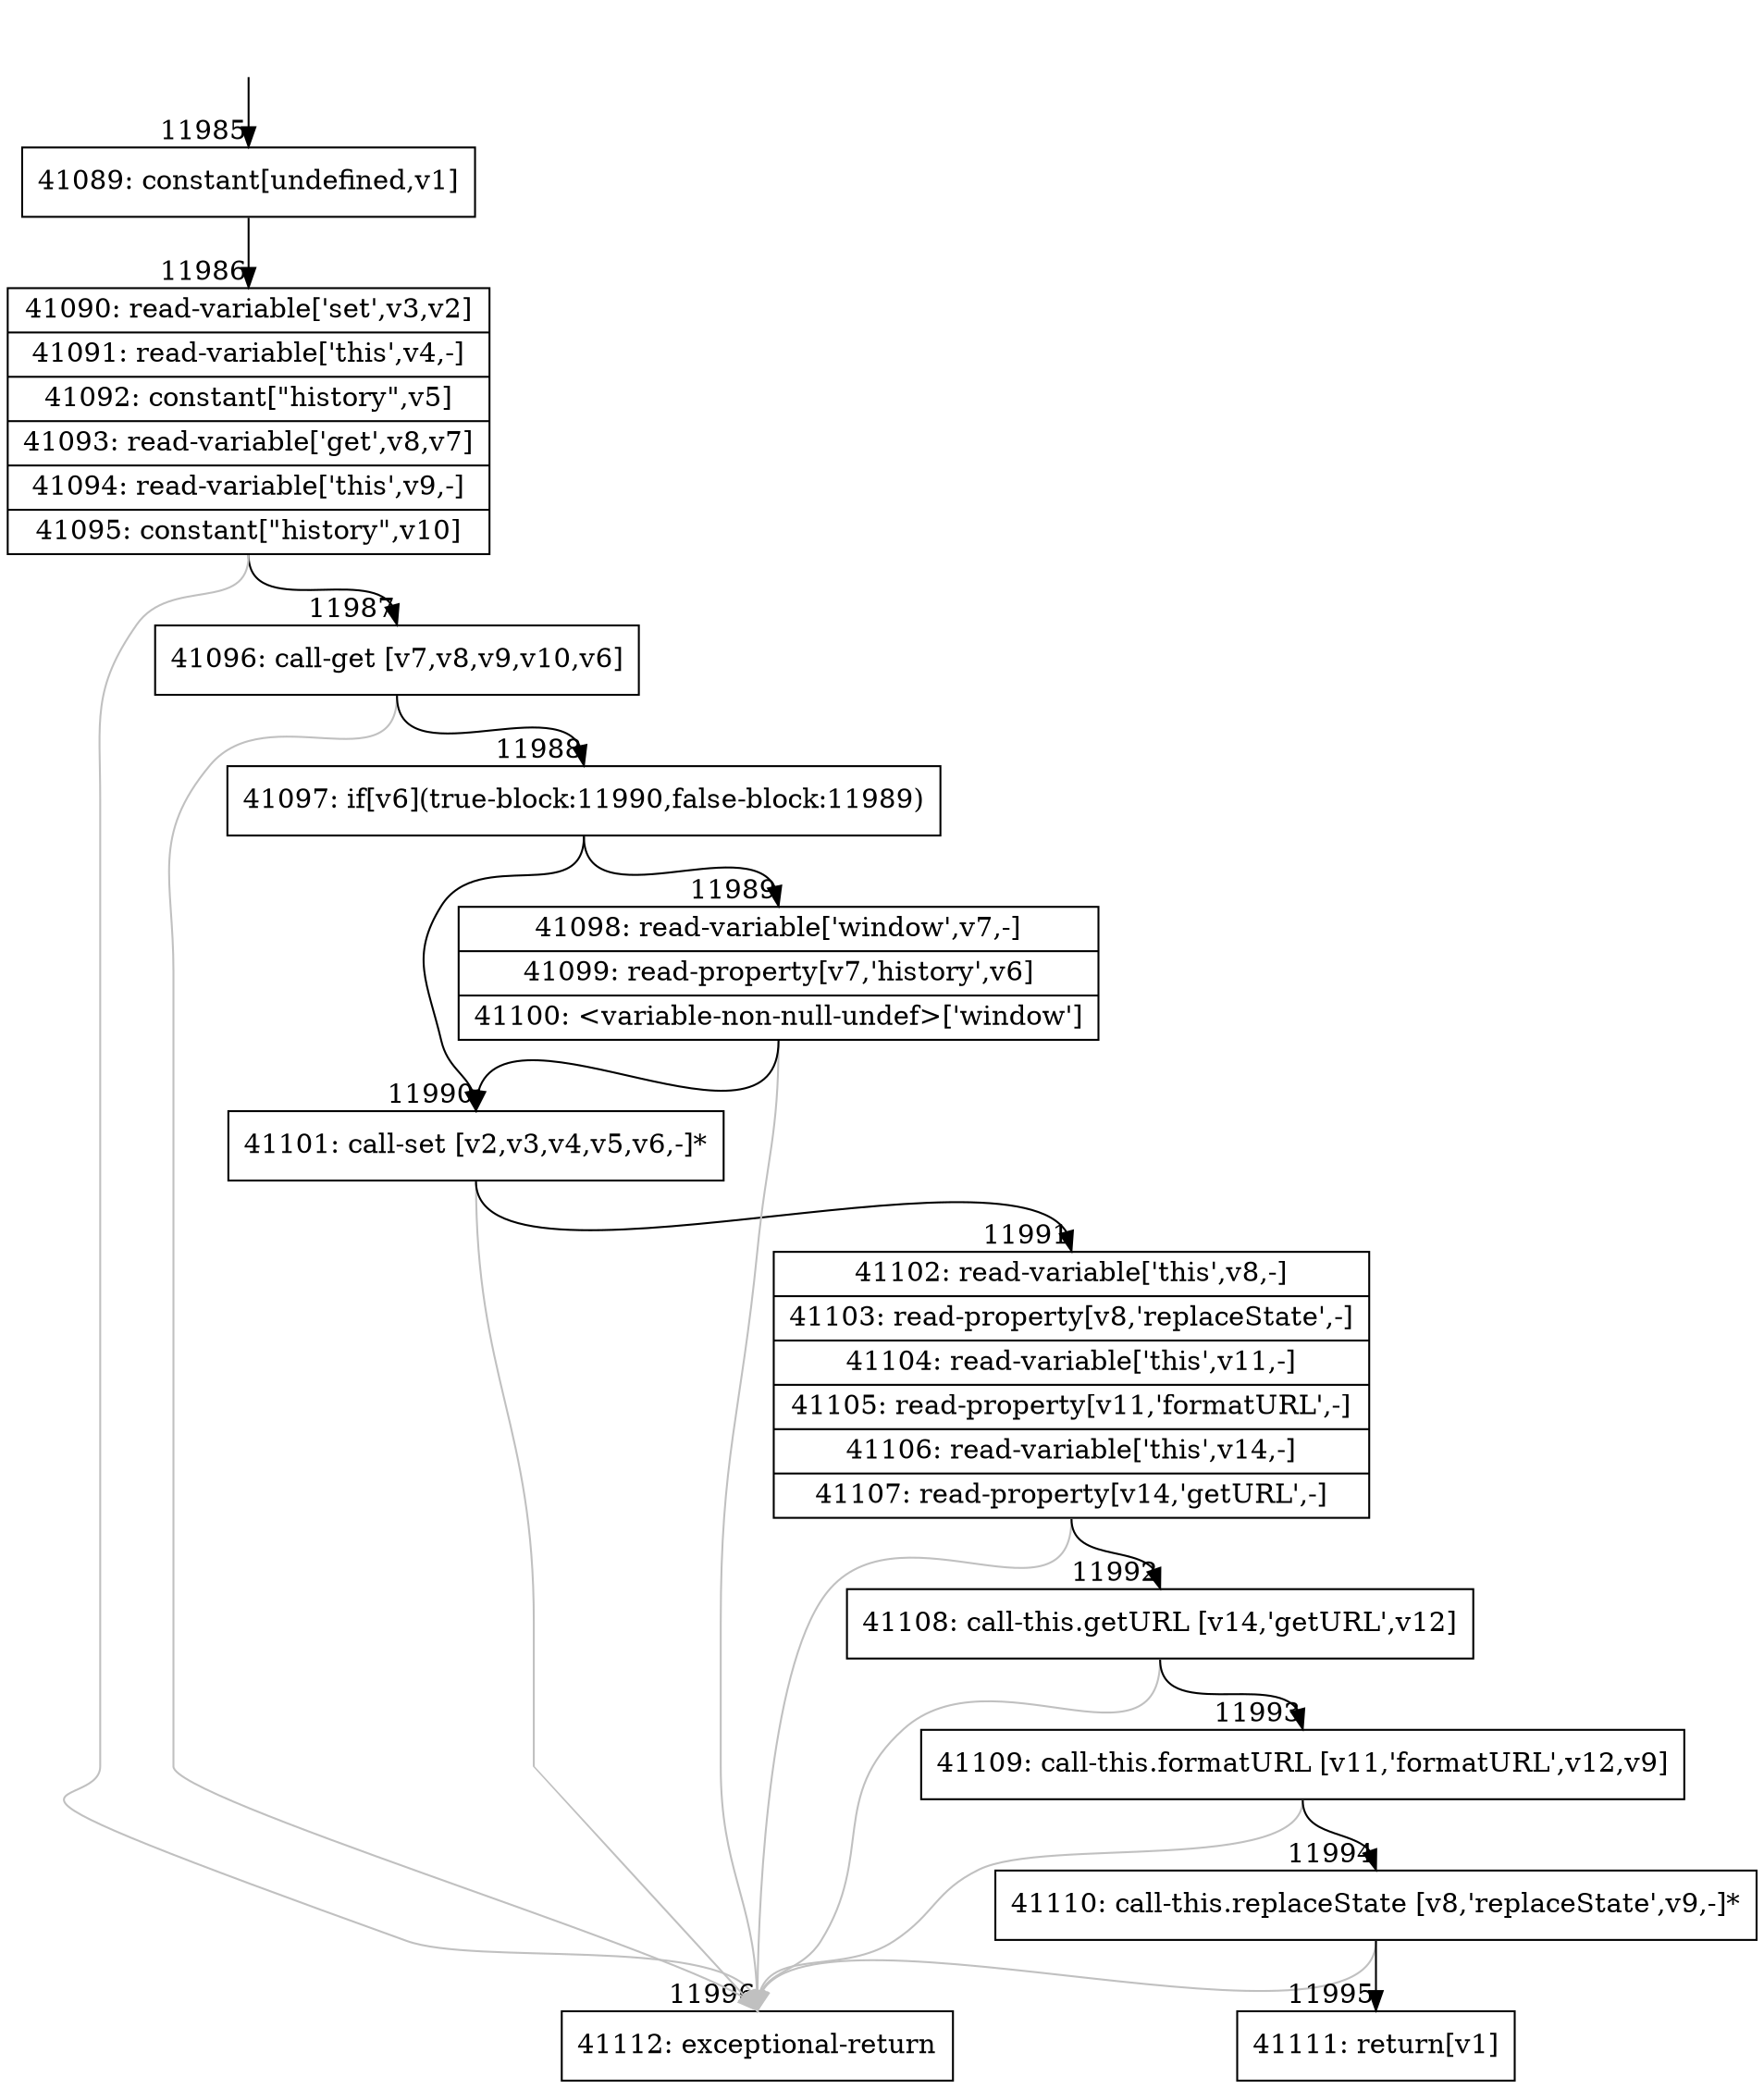 digraph {
rankdir="TD"
BB_entry988[shape=none,label=""];
BB_entry988 -> BB11985 [tailport=s, headport=n, headlabel="    11985"]
BB11985 [shape=record label="{41089: constant[undefined,v1]}" ] 
BB11985 -> BB11986 [tailport=s, headport=n, headlabel="      11986"]
BB11986 [shape=record label="{41090: read-variable['set',v3,v2]|41091: read-variable['this',v4,-]|41092: constant[\"history\",v5]|41093: read-variable['get',v8,v7]|41094: read-variable['this',v9,-]|41095: constant[\"history\",v10]}" ] 
BB11986 -> BB11987 [tailport=s, headport=n, headlabel="      11987"]
BB11986 -> BB11996 [tailport=s, headport=n, color=gray, headlabel="      11996"]
BB11987 [shape=record label="{41096: call-get [v7,v8,v9,v10,v6]}" ] 
BB11987 -> BB11988 [tailport=s, headport=n, headlabel="      11988"]
BB11987 -> BB11996 [tailport=s, headport=n, color=gray]
BB11988 [shape=record label="{41097: if[v6](true-block:11990,false-block:11989)}" ] 
BB11988 -> BB11990 [tailport=s, headport=n, headlabel="      11990"]
BB11988 -> BB11989 [tailport=s, headport=n, headlabel="      11989"]
BB11989 [shape=record label="{41098: read-variable['window',v7,-]|41099: read-property[v7,'history',v6]|41100: \<variable-non-null-undef\>['window']}" ] 
BB11989 -> BB11990 [tailport=s, headport=n]
BB11989 -> BB11996 [tailport=s, headport=n, color=gray]
BB11990 [shape=record label="{41101: call-set [v2,v3,v4,v5,v6,-]*}" ] 
BB11990 -> BB11991 [tailport=s, headport=n, headlabel="      11991"]
BB11990 -> BB11996 [tailport=s, headport=n, color=gray]
BB11991 [shape=record label="{41102: read-variable['this',v8,-]|41103: read-property[v8,'replaceState',-]|41104: read-variable['this',v11,-]|41105: read-property[v11,'formatURL',-]|41106: read-variable['this',v14,-]|41107: read-property[v14,'getURL',-]}" ] 
BB11991 -> BB11992 [tailport=s, headport=n, headlabel="      11992"]
BB11991 -> BB11996 [tailport=s, headport=n, color=gray]
BB11992 [shape=record label="{41108: call-this.getURL [v14,'getURL',v12]}" ] 
BB11992 -> BB11993 [tailport=s, headport=n, headlabel="      11993"]
BB11992 -> BB11996 [tailport=s, headport=n, color=gray]
BB11993 [shape=record label="{41109: call-this.formatURL [v11,'formatURL',v12,v9]}" ] 
BB11993 -> BB11994 [tailport=s, headport=n, headlabel="      11994"]
BB11993 -> BB11996 [tailport=s, headport=n, color=gray]
BB11994 [shape=record label="{41110: call-this.replaceState [v8,'replaceState',v9,-]*}" ] 
BB11994 -> BB11995 [tailport=s, headport=n, headlabel="      11995"]
BB11994 -> BB11996 [tailport=s, headport=n, color=gray]
BB11995 [shape=record label="{41111: return[v1]}" ] 
BB11996 [shape=record label="{41112: exceptional-return}" ] 
//#$~ 22116
}
